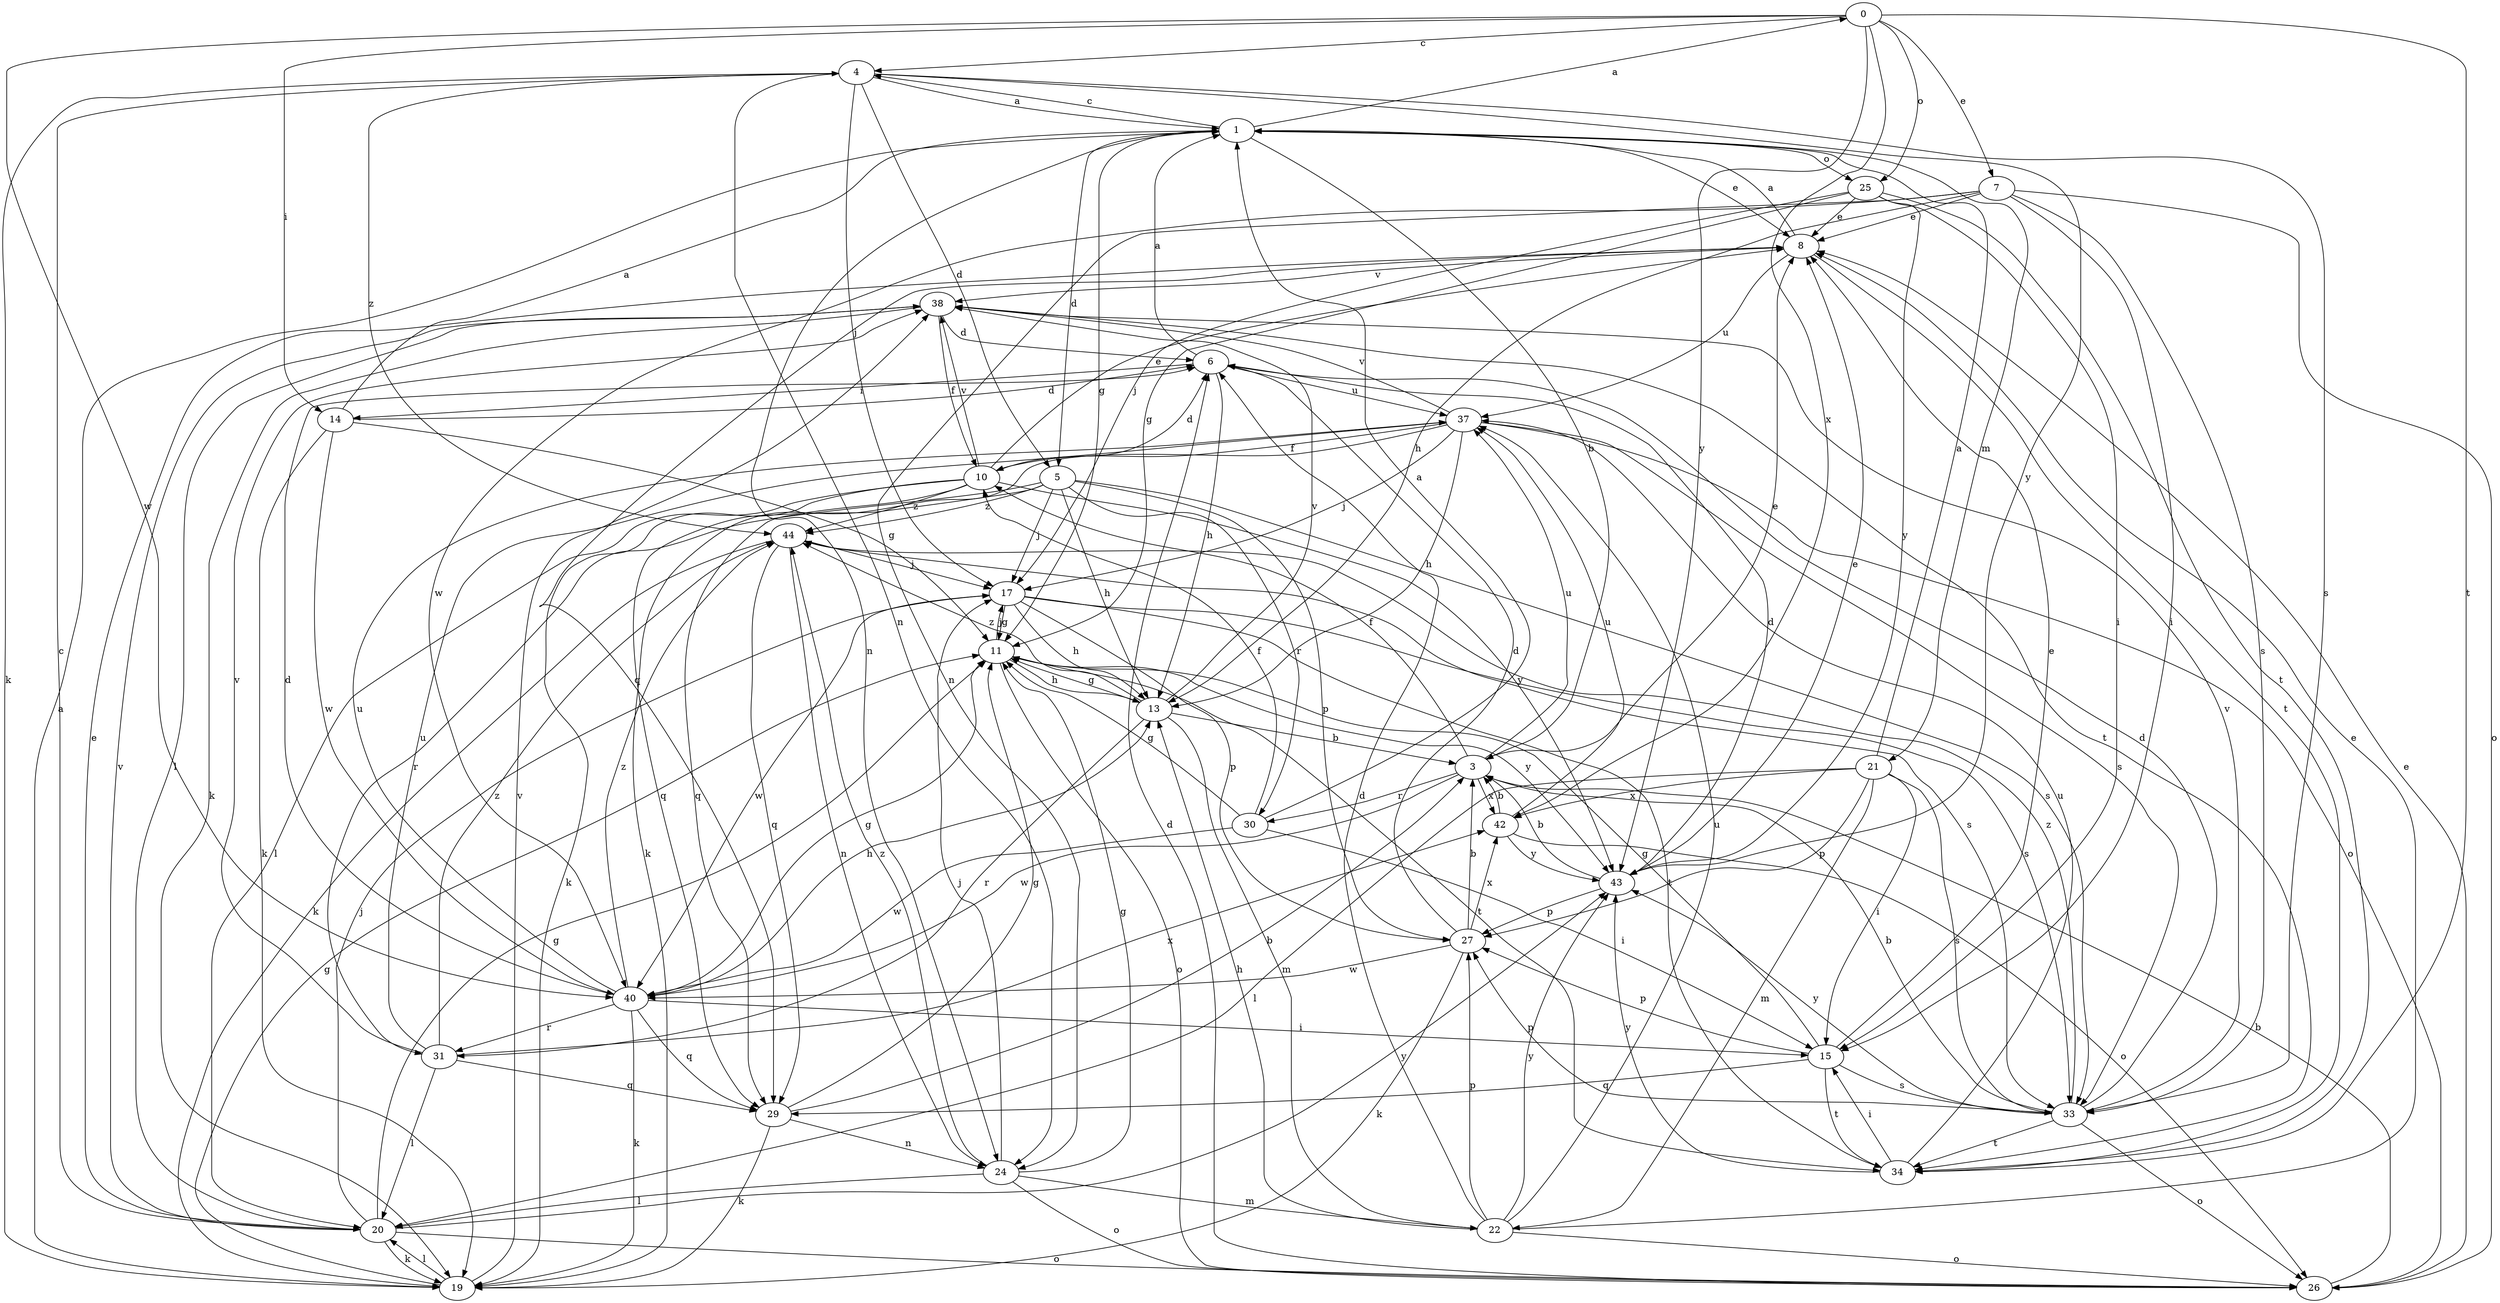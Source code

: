 strict digraph  {
0;
1;
3;
4;
5;
6;
7;
8;
10;
11;
13;
14;
15;
17;
19;
20;
21;
22;
24;
25;
26;
27;
29;
30;
31;
33;
34;
37;
38;
40;
42;
43;
44;
0 -> 4  [label=c];
0 -> 7  [label=e];
0 -> 14  [label=i];
0 -> 25  [label=o];
0 -> 34  [label=t];
0 -> 40  [label=w];
0 -> 42  [label=x];
0 -> 43  [label=y];
1 -> 0  [label=a];
1 -> 3  [label=b];
1 -> 4  [label=c];
1 -> 5  [label=d];
1 -> 8  [label=e];
1 -> 11  [label=g];
1 -> 21  [label=m];
1 -> 24  [label=n];
1 -> 25  [label=o];
3 -> 8  [label=e];
3 -> 10  [label=f];
3 -> 30  [label=r];
3 -> 37  [label=u];
3 -> 40  [label=w];
3 -> 42  [label=x];
4 -> 1  [label=a];
4 -> 5  [label=d];
4 -> 17  [label=j];
4 -> 19  [label=k];
4 -> 24  [label=n];
4 -> 33  [label=s];
4 -> 43  [label=y];
4 -> 44  [label=z];
5 -> 13  [label=h];
5 -> 17  [label=j];
5 -> 27  [label=p];
5 -> 29  [label=q];
5 -> 30  [label=r];
5 -> 31  [label=r];
5 -> 33  [label=s];
5 -> 44  [label=z];
6 -> 1  [label=a];
6 -> 13  [label=h];
6 -> 14  [label=i];
6 -> 37  [label=u];
7 -> 8  [label=e];
7 -> 13  [label=h];
7 -> 15  [label=i];
7 -> 24  [label=n];
7 -> 26  [label=o];
7 -> 33  [label=s];
7 -> 40  [label=w];
8 -> 1  [label=a];
8 -> 29  [label=q];
8 -> 34  [label=t];
8 -> 37  [label=u];
8 -> 38  [label=v];
10 -> 6  [label=d];
10 -> 8  [label=e];
10 -> 19  [label=k];
10 -> 20  [label=l];
10 -> 29  [label=q];
10 -> 38  [label=v];
10 -> 43  [label=y];
10 -> 44  [label=z];
11 -> 13  [label=h];
11 -> 17  [label=j];
11 -> 26  [label=o];
11 -> 34  [label=t];
11 -> 43  [label=y];
13 -> 3  [label=b];
13 -> 11  [label=g];
13 -> 22  [label=m];
13 -> 31  [label=r];
13 -> 38  [label=v];
13 -> 44  [label=z];
14 -> 1  [label=a];
14 -> 6  [label=d];
14 -> 11  [label=g];
14 -> 19  [label=k];
14 -> 40  [label=w];
15 -> 8  [label=e];
15 -> 11  [label=g];
15 -> 27  [label=p];
15 -> 29  [label=q];
15 -> 33  [label=s];
15 -> 34  [label=t];
17 -> 11  [label=g];
17 -> 13  [label=h];
17 -> 27  [label=p];
17 -> 33  [label=s];
17 -> 34  [label=t];
17 -> 40  [label=w];
19 -> 1  [label=a];
19 -> 11  [label=g];
19 -> 20  [label=l];
19 -> 38  [label=v];
20 -> 4  [label=c];
20 -> 8  [label=e];
20 -> 11  [label=g];
20 -> 17  [label=j];
20 -> 19  [label=k];
20 -> 26  [label=o];
20 -> 38  [label=v];
20 -> 43  [label=y];
21 -> 1  [label=a];
21 -> 15  [label=i];
21 -> 20  [label=l];
21 -> 22  [label=m];
21 -> 27  [label=p];
21 -> 33  [label=s];
21 -> 42  [label=x];
22 -> 6  [label=d];
22 -> 8  [label=e];
22 -> 13  [label=h];
22 -> 26  [label=o];
22 -> 27  [label=p];
22 -> 37  [label=u];
22 -> 43  [label=y];
24 -> 11  [label=g];
24 -> 17  [label=j];
24 -> 20  [label=l];
24 -> 22  [label=m];
24 -> 26  [label=o];
24 -> 44  [label=z];
25 -> 8  [label=e];
25 -> 11  [label=g];
25 -> 15  [label=i];
25 -> 17  [label=j];
25 -> 34  [label=t];
25 -> 43  [label=y];
26 -> 3  [label=b];
26 -> 6  [label=d];
26 -> 8  [label=e];
27 -> 3  [label=b];
27 -> 6  [label=d];
27 -> 19  [label=k];
27 -> 40  [label=w];
27 -> 42  [label=x];
29 -> 3  [label=b];
29 -> 11  [label=g];
29 -> 19  [label=k];
29 -> 24  [label=n];
30 -> 1  [label=a];
30 -> 10  [label=f];
30 -> 11  [label=g];
30 -> 15  [label=i];
30 -> 40  [label=w];
31 -> 20  [label=l];
31 -> 29  [label=q];
31 -> 37  [label=u];
31 -> 38  [label=v];
31 -> 42  [label=x];
31 -> 44  [label=z];
33 -> 3  [label=b];
33 -> 6  [label=d];
33 -> 26  [label=o];
33 -> 27  [label=p];
33 -> 34  [label=t];
33 -> 38  [label=v];
33 -> 43  [label=y];
33 -> 44  [label=z];
34 -> 15  [label=i];
34 -> 37  [label=u];
34 -> 43  [label=y];
37 -> 10  [label=f];
37 -> 13  [label=h];
37 -> 17  [label=j];
37 -> 19  [label=k];
37 -> 26  [label=o];
37 -> 33  [label=s];
37 -> 38  [label=v];
38 -> 6  [label=d];
38 -> 10  [label=f];
38 -> 19  [label=k];
38 -> 20  [label=l];
38 -> 34  [label=t];
40 -> 6  [label=d];
40 -> 11  [label=g];
40 -> 13  [label=h];
40 -> 15  [label=i];
40 -> 19  [label=k];
40 -> 29  [label=q];
40 -> 31  [label=r];
40 -> 37  [label=u];
40 -> 44  [label=z];
42 -> 3  [label=b];
42 -> 26  [label=o];
42 -> 37  [label=u];
42 -> 43  [label=y];
43 -> 3  [label=b];
43 -> 6  [label=d];
43 -> 8  [label=e];
43 -> 27  [label=p];
44 -> 17  [label=j];
44 -> 19  [label=k];
44 -> 24  [label=n];
44 -> 29  [label=q];
44 -> 33  [label=s];
}

